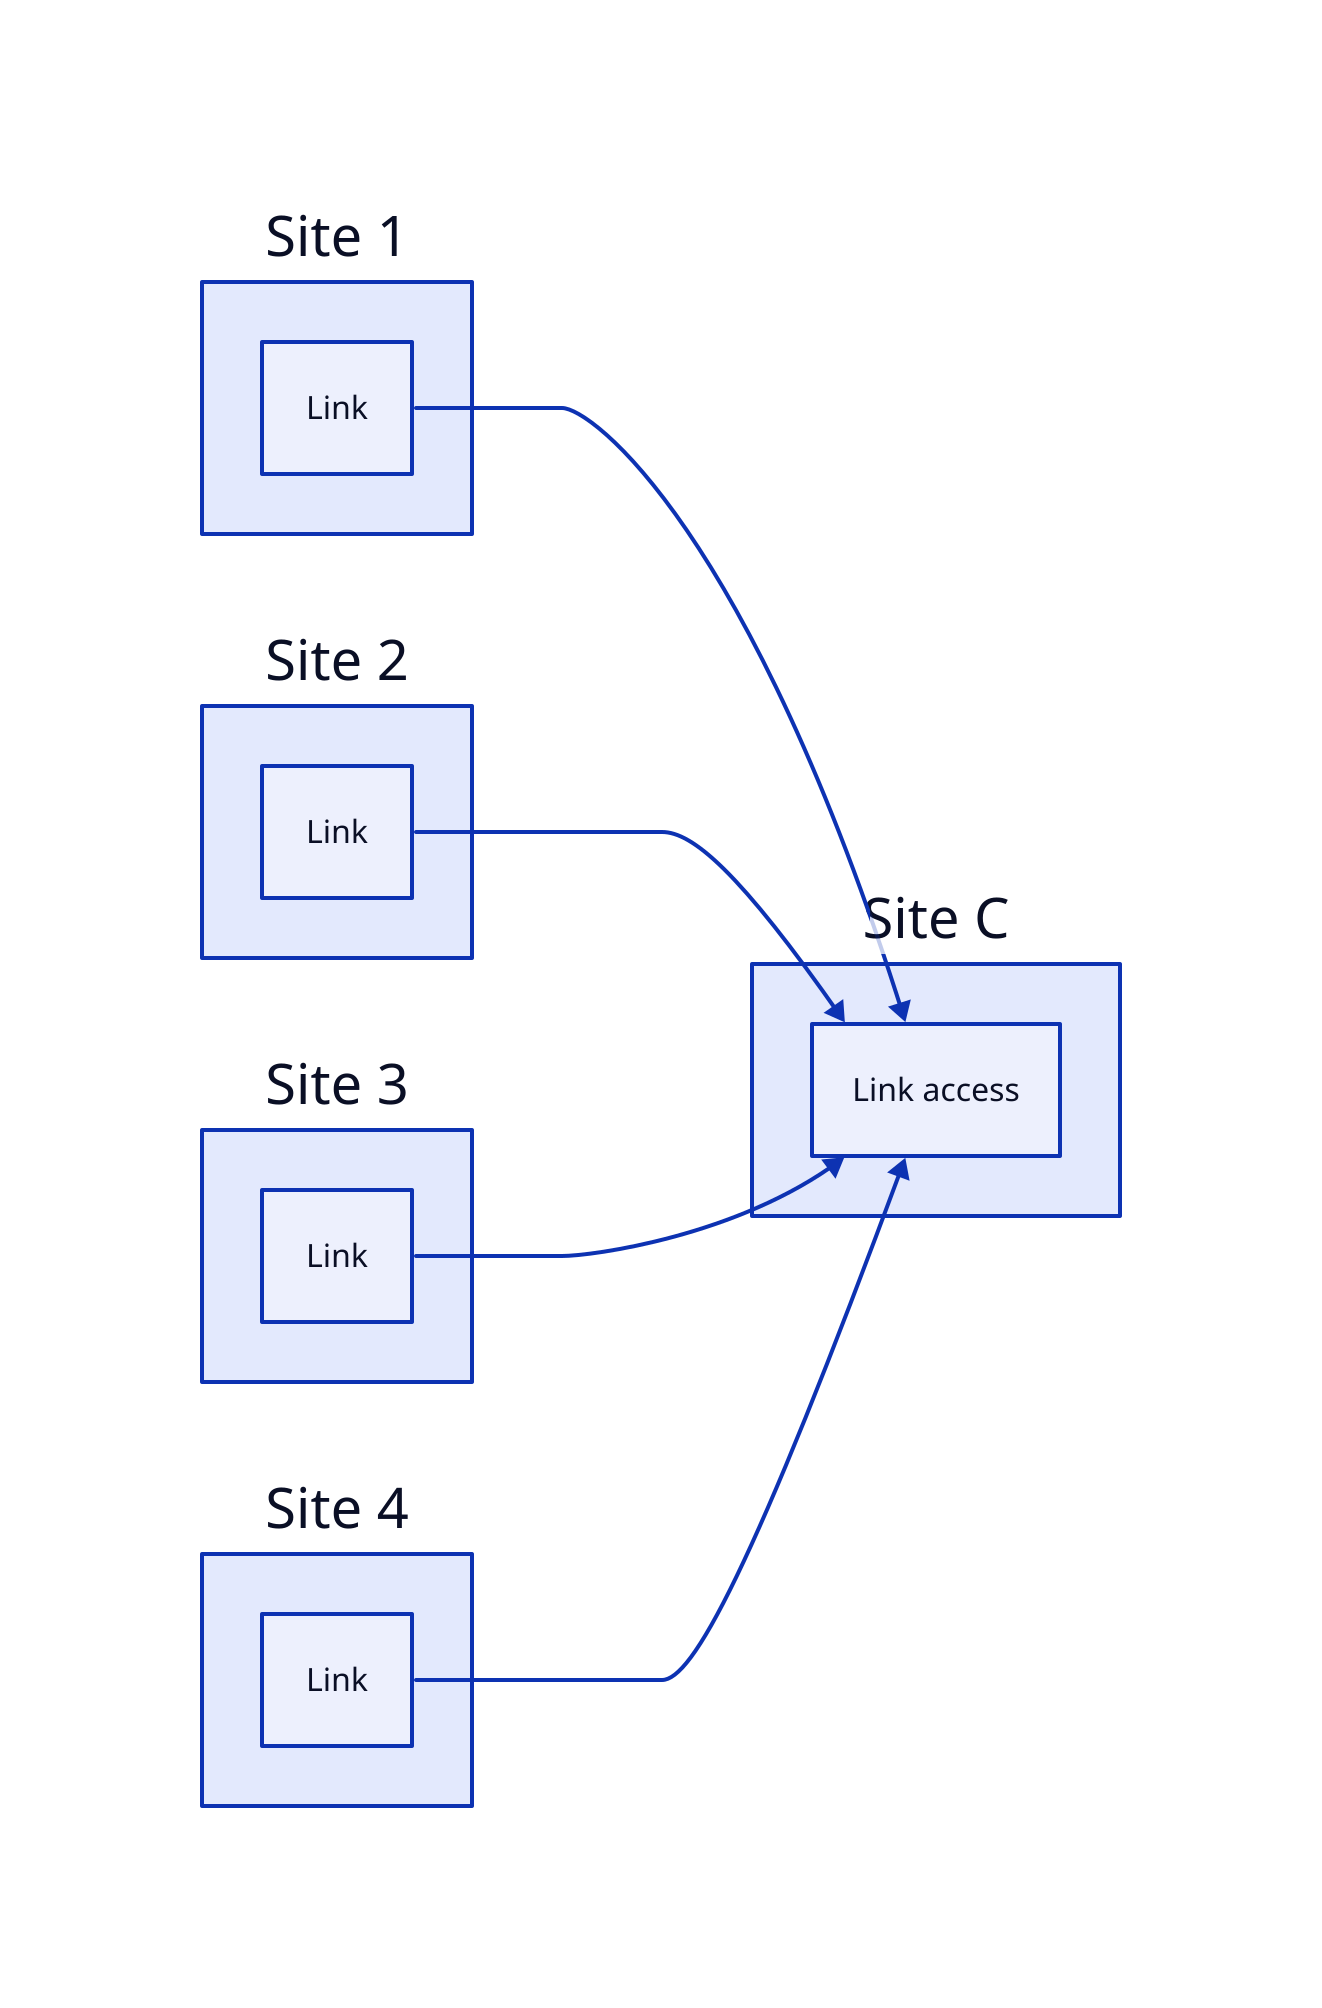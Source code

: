 direction: right

Site 1."Link " -> Site C.Link access <- Site 2."Link "
Site 3."Link " -> Site C.Link access <- Site 4."Link "
